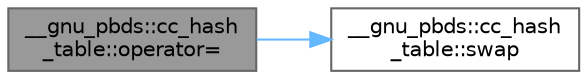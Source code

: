 digraph "__gnu_pbds::cc_hash_table::operator="
{
 // LATEX_PDF_SIZE
  bgcolor="transparent";
  edge [fontname=Helvetica,fontsize=10,labelfontname=Helvetica,labelfontsize=10];
  node [fontname=Helvetica,fontsize=10,shape=box,height=0.2,width=0.4];
  rankdir="LR";
  Node1 [id="Node000001",label="__gnu_pbds::cc_hash\l_table::operator=",height=0.2,width=0.4,color="gray40", fillcolor="grey60", style="filled", fontcolor="black",tooltip=" "];
  Node1 -> Node2 [id="edge1_Node000001_Node000002",color="steelblue1",style="solid",tooltip=" "];
  Node2 [id="Node000002",label="__gnu_pbds::cc_hash\l_table::swap",height=0.2,width=0.4,color="grey40", fillcolor="white", style="filled",URL="$class____gnu__pbds_1_1cc__hash__table.html#a404404b74ca8a67d629ace35000a04ad",tooltip=" "];
}
